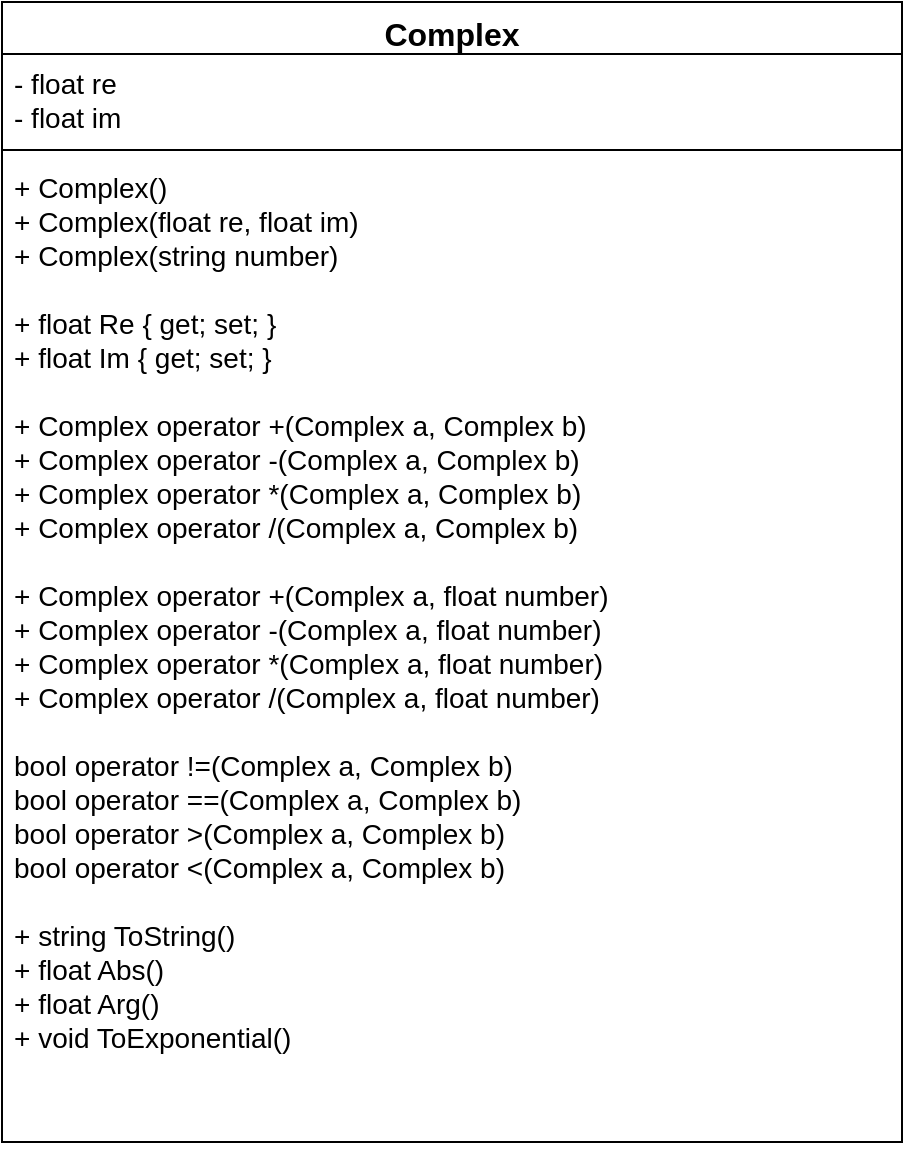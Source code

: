 <mxfile version="12.6.6" type="device"><diagram id="dQNwuXs8XzK1Rxv7QEr5" name="Page-1"><mxGraphModel dx="868" dy="433" grid="1" gridSize="10" guides="1" tooltips="1" connect="1" arrows="1" fold="1" page="1" pageScale="1" pageWidth="827" pageHeight="1169" math="0" shadow="0"><root><mxCell id="0"/><mxCell id="1" parent="0"/><mxCell id="mtgHQ3on_qIXgPV1V5X7-1" value="Complex" style="swimlane;fontStyle=1;align=center;verticalAlign=top;childLayout=stackLayout;horizontal=1;startSize=26;horizontalStack=0;resizeParent=1;resizeParentMax=0;resizeLast=0;collapsible=1;marginBottom=0;fontSize=16;" vertex="1" parent="1"><mxGeometry x="320" y="100" width="450" height="570" as="geometry"/></mxCell><mxCell id="mtgHQ3on_qIXgPV1V5X7-2" value="- float re&#10;- float im " style="text;strokeColor=none;fillColor=none;align=left;verticalAlign=top;spacingLeft=4;spacingRight=4;overflow=hidden;rotatable=0;points=[[0,0.5],[1,0.5]];portConstraint=eastwest;fontSize=14;" vertex="1" parent="mtgHQ3on_qIXgPV1V5X7-1"><mxGeometry y="26" width="450" height="44" as="geometry"/></mxCell><mxCell id="mtgHQ3on_qIXgPV1V5X7-3" value="" style="line;strokeWidth=1;fillColor=none;align=left;verticalAlign=middle;spacingTop=-1;spacingLeft=3;spacingRight=3;rotatable=0;labelPosition=right;points=[];portConstraint=eastwest;" vertex="1" parent="mtgHQ3on_qIXgPV1V5X7-1"><mxGeometry y="70" width="450" height="8" as="geometry"/></mxCell><mxCell id="mtgHQ3on_qIXgPV1V5X7-4" value="+ Complex()&#10;+ Complex(float re, float im)&#10;+ Complex(string number)&#10;&#10;+ float Re { get; set; }&#10;+ float Im { get; set; }&#10;&#10;+ Complex operator +(Complex a, Complex b)&#10;+ Complex operator -(Complex a, Complex b)&#10;+ Complex operator *(Complex a, Complex b)&#10;+ Complex operator /(Complex a, Complex b)&#10;&#10;+ Complex operator +(Complex a, float number)&#10;+ Complex operator -(Complex a, float number)&#10;+ Complex operator *(Complex a, float number)&#10;+ Complex operator /(Complex a, float number)&#10;&#10;bool operator !=(Complex a, Complex b)&#10;bool operator ==(Complex a, Complex b)&#10;bool operator &gt;(Complex a, Complex b)&#10;bool operator &lt;(Complex a, Complex b)&#10;&#10;+ string ToString()&#10;+ float Abs()&#10;+ float Arg()&#10;+ void ToExponential()&#10;" style="text;strokeColor=none;fillColor=none;align=left;verticalAlign=top;spacingLeft=4;spacingRight=4;overflow=hidden;rotatable=0;points=[[0,0.5],[1,0.5]];portConstraint=eastwest;fontSize=14;" vertex="1" parent="mtgHQ3on_qIXgPV1V5X7-1"><mxGeometry y="78" width="450" height="492" as="geometry"/></mxCell></root></mxGraphModel></diagram></mxfile>